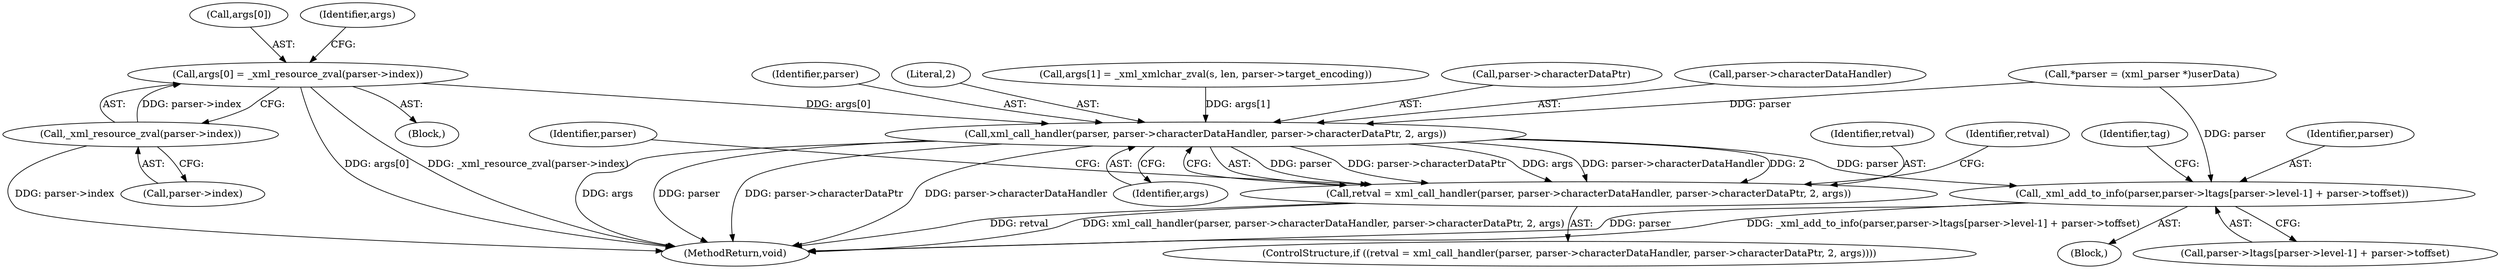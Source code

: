 digraph "0_php_dccda88f27a084bcbbb30198ace12b4e7ae961cc_4@array" {
"1000122" [label="(Call,args[0] = _xml_resource_zval(parser->index))"];
"1000126" [label="(Call,_xml_resource_zval(parser->index))"];
"1000143" [label="(Call,xml_call_handler(parser, parser->characterDataHandler, parser->characterDataPtr, 2, args))"];
"1000141" [label="(Call,retval = xml_call_handler(parser, parser->characterDataHandler, parser->characterDataPtr, 2, args))"];
"1000392" [label="(Call,_xml_add_to_info(parser,parser->ltags[parser->level-1] + parser->toffset))"];
"1000387" [label="(Block,)"];
"1000126" [label="(Call,_xml_resource_zval(parser->index))"];
"1000122" [label="(Call,args[0] = _xml_resource_zval(parser->index))"];
"1000151" [label="(Literal,2)"];
"1000130" [label="(Call,args[1] = _xml_xmlchar_zval(s, len, parser->target_encoding))"];
"1000143" [label="(Call,xml_call_handler(parser, parser->characterDataHandler, parser->characterDataPtr, 2, args))"];
"1000141" [label="(Call,retval = xml_call_handler(parser, parser->characterDataHandler, parser->characterDataPtr, 2, args))"];
"1000140" [label="(ControlStructure,if ((retval = xml_call_handler(parser, parser->characterDataHandler, parser->characterDataPtr, 2, args))))"];
"1000142" [label="(Identifier,retval)"];
"1000156" [label="(Identifier,retval)"];
"1000465" [label="(MethodReturn,void)"];
"1000148" [label="(Call,parser->characterDataPtr)"];
"1000393" [label="(Identifier,parser)"];
"1000107" [label="(Call,*parser = (xml_parser *)userData)"];
"1000159" [label="(Identifier,parser)"];
"1000127" [label="(Call,parser->index)"];
"1000123" [label="(Call,args[0])"];
"1000408" [label="(Identifier,tag)"];
"1000132" [label="(Identifier,args)"];
"1000152" [label="(Identifier,args)"];
"1000145" [label="(Call,parser->characterDataHandler)"];
"1000394" [label="(Call,parser->ltags[parser->level-1] + parser->toffset)"];
"1000121" [label="(Block,)"];
"1000392" [label="(Call,_xml_add_to_info(parser,parser->ltags[parser->level-1] + parser->toffset))"];
"1000144" [label="(Identifier,parser)"];
"1000122" -> "1000121"  [label="AST: "];
"1000122" -> "1000126"  [label="CFG: "];
"1000123" -> "1000122"  [label="AST: "];
"1000126" -> "1000122"  [label="AST: "];
"1000132" -> "1000122"  [label="CFG: "];
"1000122" -> "1000465"  [label="DDG: _xml_resource_zval(parser->index)"];
"1000122" -> "1000465"  [label="DDG: args[0]"];
"1000126" -> "1000122"  [label="DDG: parser->index"];
"1000122" -> "1000143"  [label="DDG: args[0]"];
"1000126" -> "1000127"  [label="CFG: "];
"1000127" -> "1000126"  [label="AST: "];
"1000126" -> "1000465"  [label="DDG: parser->index"];
"1000143" -> "1000141"  [label="AST: "];
"1000143" -> "1000152"  [label="CFG: "];
"1000144" -> "1000143"  [label="AST: "];
"1000145" -> "1000143"  [label="AST: "];
"1000148" -> "1000143"  [label="AST: "];
"1000151" -> "1000143"  [label="AST: "];
"1000152" -> "1000143"  [label="AST: "];
"1000141" -> "1000143"  [label="CFG: "];
"1000143" -> "1000465"  [label="DDG: args"];
"1000143" -> "1000465"  [label="DDG: parser"];
"1000143" -> "1000465"  [label="DDG: parser->characterDataPtr"];
"1000143" -> "1000465"  [label="DDG: parser->characterDataHandler"];
"1000143" -> "1000141"  [label="DDG: parser"];
"1000143" -> "1000141"  [label="DDG: parser->characterDataPtr"];
"1000143" -> "1000141"  [label="DDG: args"];
"1000143" -> "1000141"  [label="DDG: parser->characterDataHandler"];
"1000143" -> "1000141"  [label="DDG: 2"];
"1000107" -> "1000143"  [label="DDG: parser"];
"1000130" -> "1000143"  [label="DDG: args[1]"];
"1000143" -> "1000392"  [label="DDG: parser"];
"1000141" -> "1000140"  [label="AST: "];
"1000142" -> "1000141"  [label="AST: "];
"1000156" -> "1000141"  [label="CFG: "];
"1000159" -> "1000141"  [label="CFG: "];
"1000141" -> "1000465"  [label="DDG: retval"];
"1000141" -> "1000465"  [label="DDG: xml_call_handler(parser, parser->characterDataHandler, parser->characterDataPtr, 2, args)"];
"1000392" -> "1000387"  [label="AST: "];
"1000392" -> "1000394"  [label="CFG: "];
"1000393" -> "1000392"  [label="AST: "];
"1000394" -> "1000392"  [label="AST: "];
"1000408" -> "1000392"  [label="CFG: "];
"1000392" -> "1000465"  [label="DDG: _xml_add_to_info(parser,parser->ltags[parser->level-1] + parser->toffset)"];
"1000392" -> "1000465"  [label="DDG: parser"];
"1000107" -> "1000392"  [label="DDG: parser"];
}
